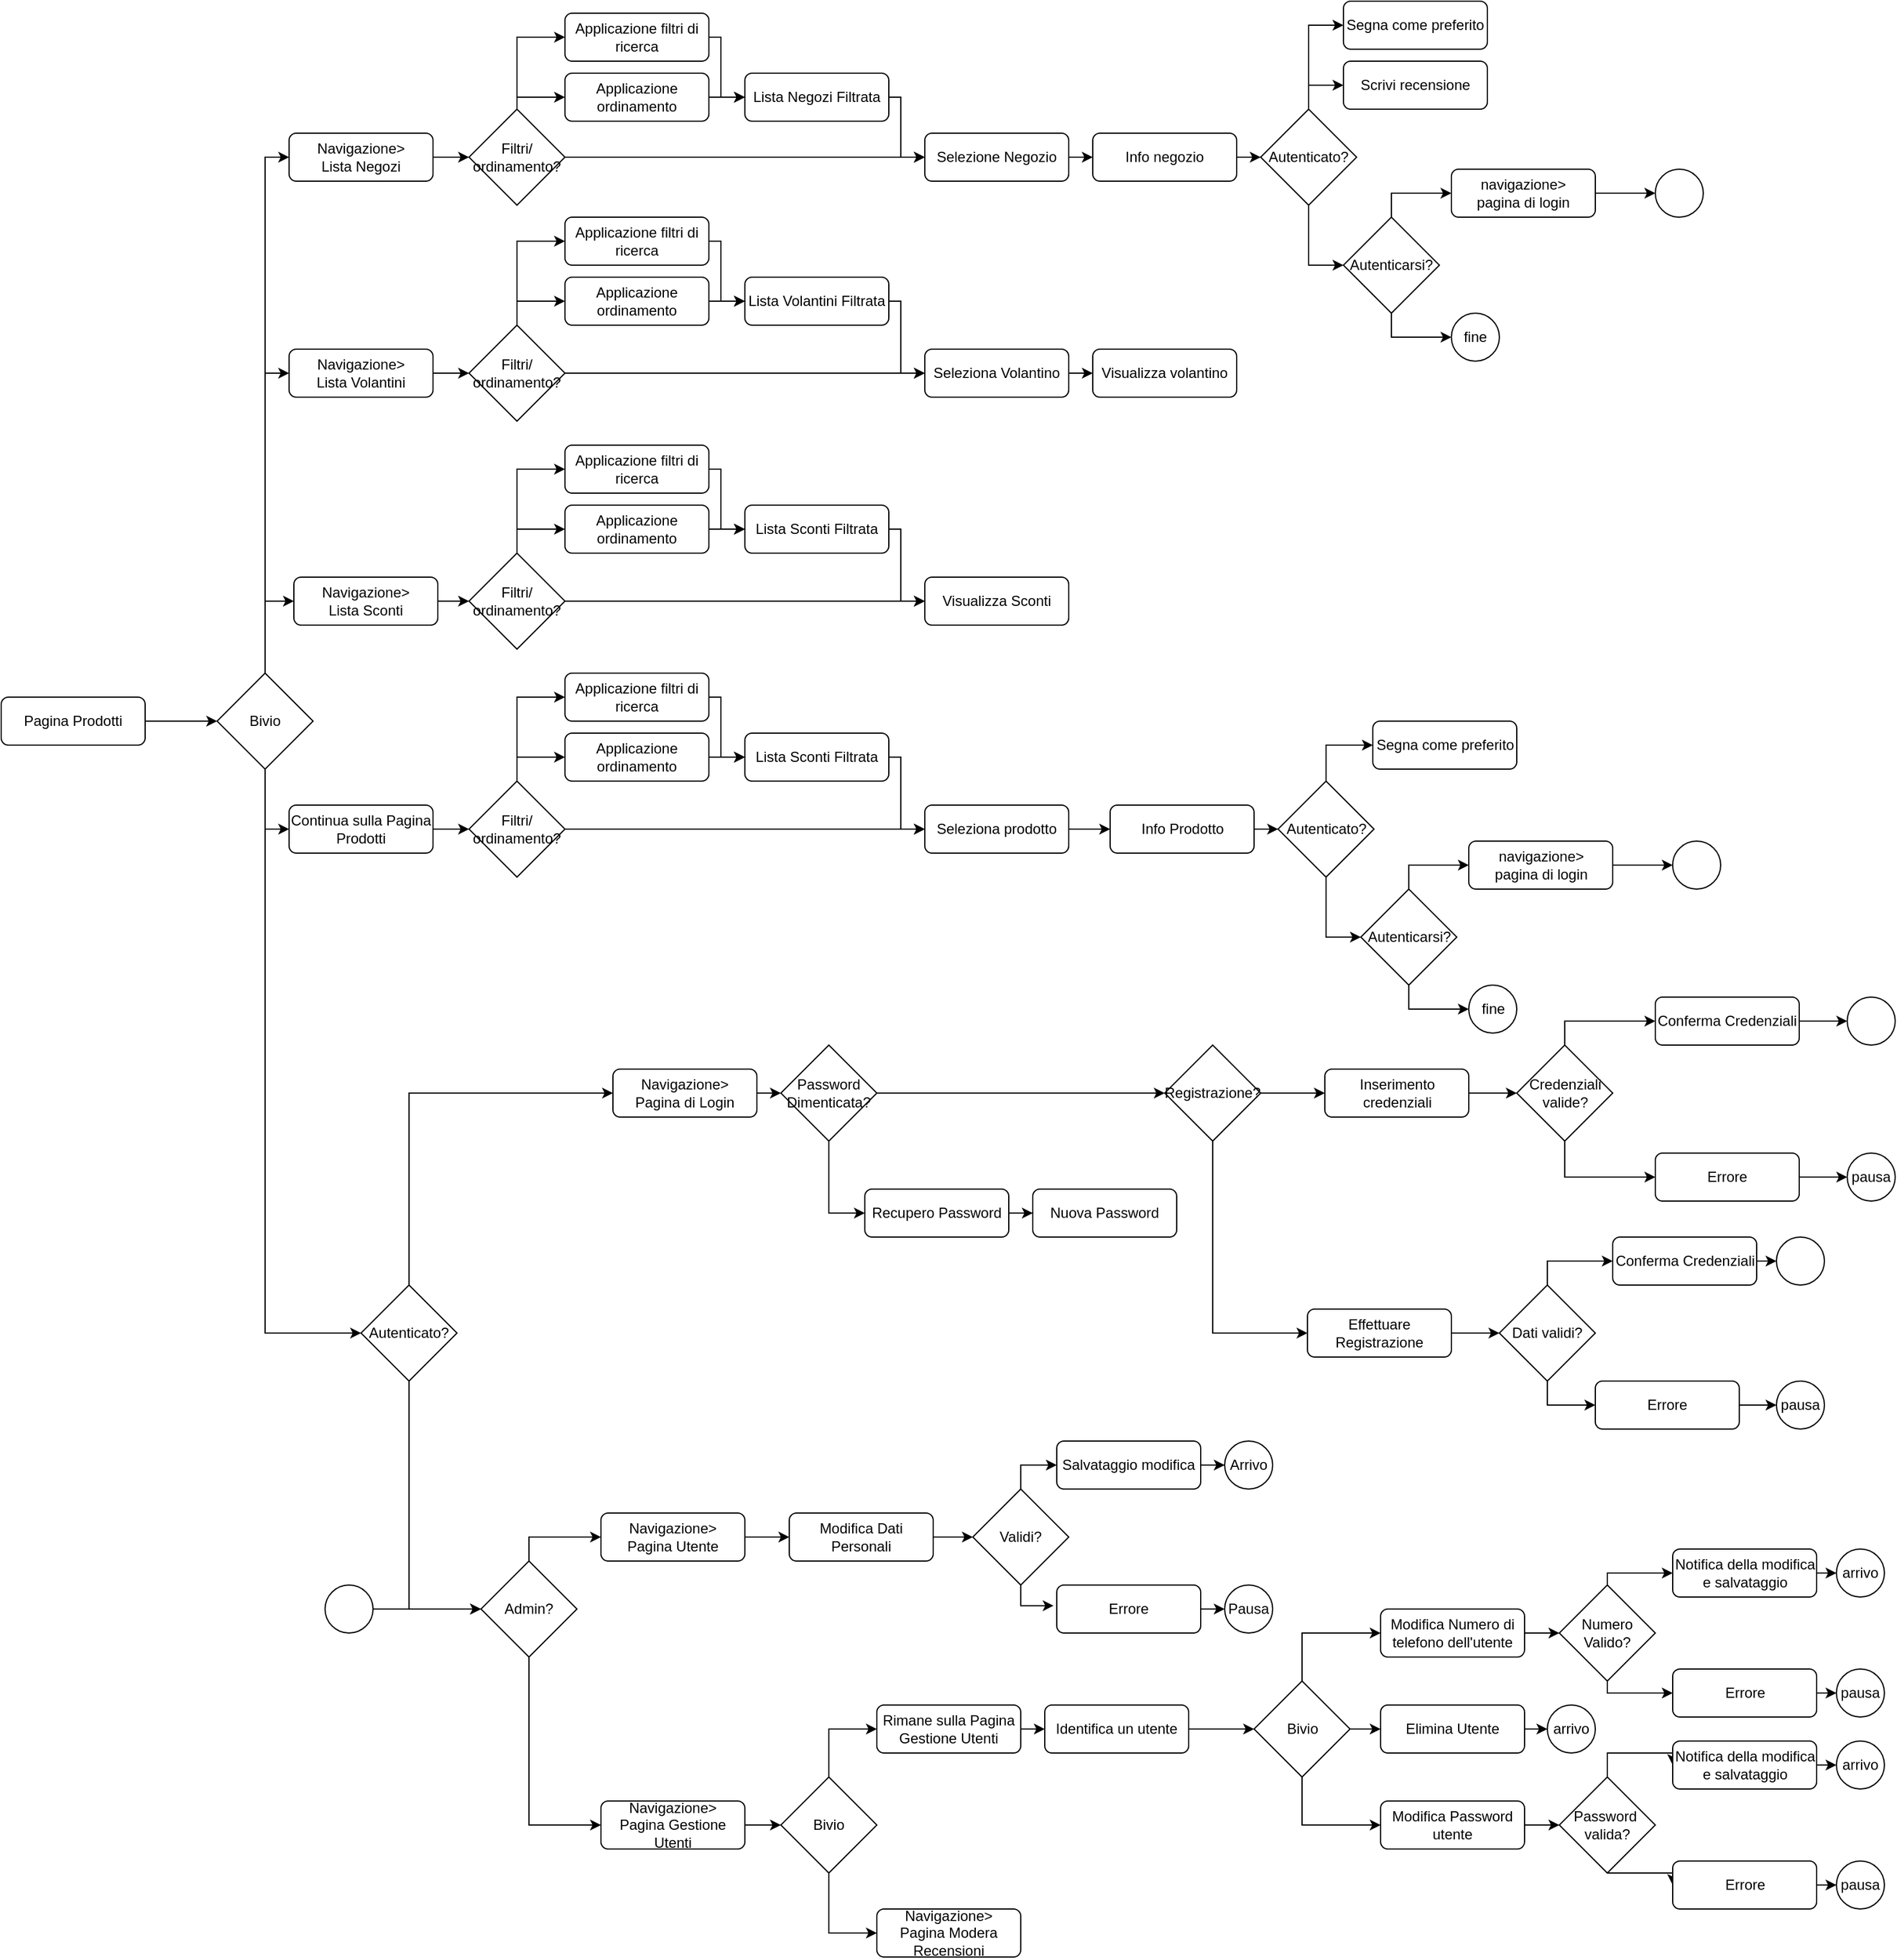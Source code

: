 <mxfile version="14.6.13" type="device"><diagram id="C5RBs43oDa-KdzZeNtuy" name="Page-1"><mxGraphModel dx="1662" dy="1991" grid="1" gridSize="10" guides="1" tooltips="1" connect="1" arrows="1" fold="1" page="1" pageScale="1" pageWidth="827" pageHeight="1169" math="0" shadow="0"><root><mxCell id="WIyWlLk6GJQsqaUBKTNV-0"/><mxCell id="WIyWlLk6GJQsqaUBKTNV-1" parent="WIyWlLk6GJQsqaUBKTNV-0"/><mxCell id="nTwmULslIpj4h86jdPFZ-1" style="edgeStyle=orthogonalEdgeStyle;rounded=0;orthogonalLoop=1;jettySize=auto;html=1;exitX=1;exitY=0.5;exitDx=0;exitDy=0;" edge="1" parent="WIyWlLk6GJQsqaUBKTNV-1" source="WIyWlLk6GJQsqaUBKTNV-3" target="nTwmULslIpj4h86jdPFZ-0"><mxGeometry relative="1" as="geometry"/></mxCell><mxCell id="WIyWlLk6GJQsqaUBKTNV-3" value="Pagina Prodotti" style="rounded=1;whiteSpace=wrap;html=1;fontSize=12;glass=0;strokeWidth=1;shadow=0;" parent="WIyWlLk6GJQsqaUBKTNV-1" vertex="1"><mxGeometry x="50" y="260" width="120" height="40" as="geometry"/></mxCell><mxCell id="nTwmULslIpj4h86jdPFZ-6" style="edgeStyle=orthogonalEdgeStyle;rounded=0;orthogonalLoop=1;jettySize=auto;html=1;exitX=0.5;exitY=0;exitDx=0;exitDy=0;entryX=0;entryY=0.5;entryDx=0;entryDy=0;" edge="1" parent="WIyWlLk6GJQsqaUBKTNV-1" source="nTwmULslIpj4h86jdPFZ-0" target="nTwmULslIpj4h86jdPFZ-5"><mxGeometry relative="1" as="geometry"/></mxCell><mxCell id="nTwmULslIpj4h86jdPFZ-8" style="edgeStyle=orthogonalEdgeStyle;rounded=0;orthogonalLoop=1;jettySize=auto;html=1;exitX=0.5;exitY=0;exitDx=0;exitDy=0;entryX=0;entryY=0.5;entryDx=0;entryDy=0;" edge="1" parent="WIyWlLk6GJQsqaUBKTNV-1" source="nTwmULslIpj4h86jdPFZ-0" target="nTwmULslIpj4h86jdPFZ-4"><mxGeometry relative="1" as="geometry"/></mxCell><mxCell id="nTwmULslIpj4h86jdPFZ-9" style="edgeStyle=orthogonalEdgeStyle;rounded=0;orthogonalLoop=1;jettySize=auto;html=1;exitX=0.5;exitY=0;exitDx=0;exitDy=0;entryX=0;entryY=0.5;entryDx=0;entryDy=0;" edge="1" parent="WIyWlLk6GJQsqaUBKTNV-1" source="nTwmULslIpj4h86jdPFZ-0" target="nTwmULslIpj4h86jdPFZ-3"><mxGeometry relative="1" as="geometry"/></mxCell><mxCell id="nTwmULslIpj4h86jdPFZ-13" style="edgeStyle=orthogonalEdgeStyle;rounded=0;orthogonalLoop=1;jettySize=auto;html=1;exitX=0.5;exitY=1;exitDx=0;exitDy=0;entryX=0;entryY=0.5;entryDx=0;entryDy=0;" edge="1" parent="WIyWlLk6GJQsqaUBKTNV-1" source="nTwmULslIpj4h86jdPFZ-0" target="nTwmULslIpj4h86jdPFZ-15"><mxGeometry relative="1" as="geometry"><mxPoint x="350" y="510" as="targetPoint"/></mxGeometry></mxCell><mxCell id="nTwmULslIpj4h86jdPFZ-94" style="edgeStyle=orthogonalEdgeStyle;rounded=0;orthogonalLoop=1;jettySize=auto;html=1;exitX=0.5;exitY=1;exitDx=0;exitDy=0;entryX=0;entryY=0.5;entryDx=0;entryDy=0;" edge="1" parent="WIyWlLk6GJQsqaUBKTNV-1" source="nTwmULslIpj4h86jdPFZ-0" target="nTwmULslIpj4h86jdPFZ-10"><mxGeometry relative="1" as="geometry"/></mxCell><mxCell id="nTwmULslIpj4h86jdPFZ-0" value="Bivio" style="rhombus;whiteSpace=wrap;html=1;" vertex="1" parent="WIyWlLk6GJQsqaUBKTNV-1"><mxGeometry x="230" y="240" width="80" height="80" as="geometry"/></mxCell><mxCell id="nTwmULslIpj4h86jdPFZ-76" style="edgeStyle=orthogonalEdgeStyle;rounded=0;orthogonalLoop=1;jettySize=auto;html=1;exitX=1;exitY=0.5;exitDx=0;exitDy=0;entryX=0;entryY=0.5;entryDx=0;entryDy=0;" edge="1" parent="WIyWlLk6GJQsqaUBKTNV-1" source="nTwmULslIpj4h86jdPFZ-3" target="nTwmULslIpj4h86jdPFZ-75"><mxGeometry relative="1" as="geometry"/></mxCell><mxCell id="nTwmULslIpj4h86jdPFZ-3" value="Navigazione&amp;gt;&lt;br&gt;Lista Negozi" style="rounded=1;whiteSpace=wrap;html=1;fontSize=12;glass=0;strokeWidth=1;shadow=0;" vertex="1" parent="WIyWlLk6GJQsqaUBKTNV-1"><mxGeometry x="290" y="-210" width="120" height="40" as="geometry"/></mxCell><mxCell id="nTwmULslIpj4h86jdPFZ-83" style="edgeStyle=orthogonalEdgeStyle;rounded=0;orthogonalLoop=1;jettySize=auto;html=1;exitX=1;exitY=0.5;exitDx=0;exitDy=0;" edge="1" parent="WIyWlLk6GJQsqaUBKTNV-1" source="nTwmULslIpj4h86jdPFZ-4" target="nTwmULslIpj4h86jdPFZ-82"><mxGeometry relative="1" as="geometry"/></mxCell><mxCell id="nTwmULslIpj4h86jdPFZ-4" value="Navigazione&amp;gt;&lt;br&gt;Lista Volantini" style="rounded=1;whiteSpace=wrap;html=1;fontSize=12;glass=0;strokeWidth=1;shadow=0;" vertex="1" parent="WIyWlLk6GJQsqaUBKTNV-1"><mxGeometry x="290" y="-30" width="120" height="40" as="geometry"/></mxCell><mxCell id="nTwmULslIpj4h86jdPFZ-87" style="edgeStyle=orthogonalEdgeStyle;rounded=0;orthogonalLoop=1;jettySize=auto;html=1;exitX=1;exitY=0.5;exitDx=0;exitDy=0;" edge="1" parent="WIyWlLk6GJQsqaUBKTNV-1" source="nTwmULslIpj4h86jdPFZ-88" target="nTwmULslIpj4h86jdPFZ-71"><mxGeometry relative="1" as="geometry"><mxPoint x="580" y="240" as="sourcePoint"/></mxGeometry></mxCell><mxCell id="nTwmULslIpj4h86jdPFZ-91" style="edgeStyle=orthogonalEdgeStyle;rounded=0;orthogonalLoop=1;jettySize=auto;html=1;exitX=1;exitY=0.5;exitDx=0;exitDy=0;entryX=0;entryY=0.5;entryDx=0;entryDy=0;" edge="1" parent="WIyWlLk6GJQsqaUBKTNV-1" source="nTwmULslIpj4h86jdPFZ-5" target="nTwmULslIpj4h86jdPFZ-88"><mxGeometry relative="1" as="geometry"/></mxCell><mxCell id="nTwmULslIpj4h86jdPFZ-5" value="Navigazione&amp;gt;&lt;br&gt;Lista Sconti" style="rounded=1;whiteSpace=wrap;html=1;fontSize=12;glass=0;strokeWidth=1;shadow=0;" vertex="1" parent="WIyWlLk6GJQsqaUBKTNV-1"><mxGeometry x="294" y="160" width="120" height="40" as="geometry"/></mxCell><mxCell id="nTwmULslIpj4h86jdPFZ-113" style="edgeStyle=orthogonalEdgeStyle;rounded=0;orthogonalLoop=1;jettySize=auto;html=1;exitX=1;exitY=0.5;exitDx=0;exitDy=0;entryX=0;entryY=0.5;entryDx=0;entryDy=0;" edge="1" parent="WIyWlLk6GJQsqaUBKTNV-1" source="nTwmULslIpj4h86jdPFZ-10" target="nTwmULslIpj4h86jdPFZ-111"><mxGeometry relative="1" as="geometry"/></mxCell><mxCell id="nTwmULslIpj4h86jdPFZ-10" value="Continua sulla Pagina Prodotti" style="rounded=1;whiteSpace=wrap;html=1;fontSize=12;glass=0;strokeWidth=1;shadow=0;" vertex="1" parent="WIyWlLk6GJQsqaUBKTNV-1"><mxGeometry x="290" y="350" width="120" height="40" as="geometry"/></mxCell><mxCell id="nTwmULslIpj4h86jdPFZ-173" style="edgeStyle=orthogonalEdgeStyle;rounded=0;orthogonalLoop=1;jettySize=auto;html=1;exitX=1;exitY=0.5;exitDx=0;exitDy=0;" edge="1" parent="WIyWlLk6GJQsqaUBKTNV-1" source="nTwmULslIpj4h86jdPFZ-12" target="nTwmULslIpj4h86jdPFZ-172"><mxGeometry relative="1" as="geometry"/></mxCell><mxCell id="nTwmULslIpj4h86jdPFZ-12" value="Navigazione&amp;gt;&lt;br&gt;Pagina Utente" style="rounded=1;whiteSpace=wrap;html=1;fontSize=12;glass=0;strokeWidth=1;shadow=0;" vertex="1" parent="WIyWlLk6GJQsqaUBKTNV-1"><mxGeometry x="550" y="940" width="120" height="40" as="geometry"/></mxCell><mxCell id="nTwmULslIpj4h86jdPFZ-135" style="edgeStyle=orthogonalEdgeStyle;rounded=0;orthogonalLoop=1;jettySize=auto;html=1;exitX=1;exitY=0.5;exitDx=0;exitDy=0;entryX=0;entryY=0.5;entryDx=0;entryDy=0;" edge="1" parent="WIyWlLk6GJQsqaUBKTNV-1" source="nTwmULslIpj4h86jdPFZ-14" target="nTwmULslIpj4h86jdPFZ-134"><mxGeometry relative="1" as="geometry"/></mxCell><mxCell id="nTwmULslIpj4h86jdPFZ-14" value="Navigazione&amp;gt;&lt;br&gt;Pagina di Login" style="rounded=1;whiteSpace=wrap;html=1;fontSize=12;glass=0;strokeWidth=1;shadow=0;" vertex="1" parent="WIyWlLk6GJQsqaUBKTNV-1"><mxGeometry x="560" y="570" width="120" height="40" as="geometry"/></mxCell><mxCell id="nTwmULslIpj4h86jdPFZ-16" style="edgeStyle=orthogonalEdgeStyle;rounded=0;orthogonalLoop=1;jettySize=auto;html=1;exitX=0.5;exitY=0;exitDx=0;exitDy=0;entryX=0;entryY=0.5;entryDx=0;entryDy=0;" edge="1" parent="WIyWlLk6GJQsqaUBKTNV-1" source="nTwmULslIpj4h86jdPFZ-15" target="nTwmULslIpj4h86jdPFZ-14"><mxGeometry relative="1" as="geometry"/></mxCell><mxCell id="nTwmULslIpj4h86jdPFZ-131" style="edgeStyle=orthogonalEdgeStyle;rounded=0;orthogonalLoop=1;jettySize=auto;html=1;exitX=0.5;exitY=1;exitDx=0;exitDy=0;entryX=0;entryY=0.5;entryDx=0;entryDy=0;" edge="1" parent="WIyWlLk6GJQsqaUBKTNV-1" source="nTwmULslIpj4h86jdPFZ-15" target="nTwmULslIpj4h86jdPFZ-130"><mxGeometry relative="1" as="geometry"/></mxCell><mxCell id="nTwmULslIpj4h86jdPFZ-15" value="Autenticato?" style="rhombus;whiteSpace=wrap;html=1;" vertex="1" parent="WIyWlLk6GJQsqaUBKTNV-1"><mxGeometry x="350" y="750" width="80" height="80" as="geometry"/></mxCell><mxCell id="nTwmULslIpj4h86jdPFZ-184" style="edgeStyle=orthogonalEdgeStyle;rounded=0;orthogonalLoop=1;jettySize=auto;html=1;exitX=1;exitY=0.5;exitDx=0;exitDy=0;entryX=0;entryY=0.5;entryDx=0;entryDy=0;" edge="1" parent="WIyWlLk6GJQsqaUBKTNV-1" source="nTwmULslIpj4h86jdPFZ-19" target="nTwmULslIpj4h86jdPFZ-183"><mxGeometry relative="1" as="geometry"/></mxCell><mxCell id="nTwmULslIpj4h86jdPFZ-19" value="Navigazione&amp;gt;&lt;br&gt;Pagina Gestione Utenti" style="rounded=1;whiteSpace=wrap;html=1;fontSize=12;glass=0;strokeWidth=1;shadow=0;" vertex="1" parent="WIyWlLk6GJQsqaUBKTNV-1"><mxGeometry x="550" y="1180" width="120" height="40" as="geometry"/></mxCell><mxCell id="nTwmULslIpj4h86jdPFZ-28" style="edgeStyle=orthogonalEdgeStyle;rounded=0;orthogonalLoop=1;jettySize=auto;html=1;exitX=1;exitY=0.5;exitDx=0;exitDy=0;entryX=0;entryY=0.5;entryDx=0;entryDy=0;" edge="1" parent="WIyWlLk6GJQsqaUBKTNV-1" source="nTwmULslIpj4h86jdPFZ-23" target="nTwmULslIpj4h86jdPFZ-27"><mxGeometry relative="1" as="geometry"><Array as="points"><mxPoint x="650" y="-290"/><mxPoint x="650" y="-240"/></Array></mxGeometry></mxCell><mxCell id="nTwmULslIpj4h86jdPFZ-23" value="Applicazione filtri di ricerca" style="rounded=1;whiteSpace=wrap;html=1;fontSize=12;glass=0;strokeWidth=1;shadow=0;" vertex="1" parent="WIyWlLk6GJQsqaUBKTNV-1"><mxGeometry x="520" y="-310" width="120" height="40" as="geometry"/></mxCell><mxCell id="nTwmULslIpj4h86jdPFZ-29" style="edgeStyle=orthogonalEdgeStyle;rounded=0;orthogonalLoop=1;jettySize=auto;html=1;exitX=1;exitY=0.5;exitDx=0;exitDy=0;entryX=0;entryY=0.5;entryDx=0;entryDy=0;" edge="1" parent="WIyWlLk6GJQsqaUBKTNV-1" source="nTwmULslIpj4h86jdPFZ-24" target="nTwmULslIpj4h86jdPFZ-27"><mxGeometry relative="1" as="geometry"/></mxCell><mxCell id="nTwmULslIpj4h86jdPFZ-24" value="Applicazione ordinamento" style="rounded=1;whiteSpace=wrap;html=1;fontSize=12;glass=0;strokeWidth=1;shadow=0;" vertex="1" parent="WIyWlLk6GJQsqaUBKTNV-1"><mxGeometry x="520" y="-260" width="120" height="40" as="geometry"/></mxCell><mxCell id="nTwmULslIpj4h86jdPFZ-31" style="edgeStyle=orthogonalEdgeStyle;rounded=0;orthogonalLoop=1;jettySize=auto;html=1;exitX=1;exitY=0.5;exitDx=0;exitDy=0;entryX=0;entryY=0.5;entryDx=0;entryDy=0;" edge="1" parent="WIyWlLk6GJQsqaUBKTNV-1" source="nTwmULslIpj4h86jdPFZ-27" target="nTwmULslIpj4h86jdPFZ-30"><mxGeometry relative="1" as="geometry"><Array as="points"><mxPoint x="800" y="-240"/><mxPoint x="800" y="-190"/></Array></mxGeometry></mxCell><mxCell id="nTwmULslIpj4h86jdPFZ-27" value="Lista Negozi Filtrata" style="rounded=1;whiteSpace=wrap;html=1;fontSize=12;glass=0;strokeWidth=1;shadow=0;" vertex="1" parent="WIyWlLk6GJQsqaUBKTNV-1"><mxGeometry x="670" y="-260" width="120" height="40" as="geometry"/></mxCell><mxCell id="nTwmULslIpj4h86jdPFZ-33" style="edgeStyle=orthogonalEdgeStyle;rounded=0;orthogonalLoop=1;jettySize=auto;html=1;exitX=1;exitY=0.5;exitDx=0;exitDy=0;" edge="1" parent="WIyWlLk6GJQsqaUBKTNV-1" source="nTwmULslIpj4h86jdPFZ-30" target="nTwmULslIpj4h86jdPFZ-32"><mxGeometry relative="1" as="geometry"/></mxCell><mxCell id="nTwmULslIpj4h86jdPFZ-30" value="Selezione Negozio" style="rounded=1;whiteSpace=wrap;html=1;fontSize=12;glass=0;strokeWidth=1;shadow=0;" vertex="1" parent="WIyWlLk6GJQsqaUBKTNV-1"><mxGeometry x="820" y="-210" width="120" height="40" as="geometry"/></mxCell><mxCell id="nTwmULslIpj4h86jdPFZ-35" style="edgeStyle=orthogonalEdgeStyle;rounded=0;orthogonalLoop=1;jettySize=auto;html=1;exitX=1;exitY=0.5;exitDx=0;exitDy=0;" edge="1" parent="WIyWlLk6GJQsqaUBKTNV-1" source="nTwmULslIpj4h86jdPFZ-32" target="nTwmULslIpj4h86jdPFZ-34"><mxGeometry relative="1" as="geometry"/></mxCell><mxCell id="nTwmULslIpj4h86jdPFZ-32" value="Info negozio" style="rounded=1;whiteSpace=wrap;html=1;fontSize=12;glass=0;strokeWidth=1;shadow=0;" vertex="1" parent="WIyWlLk6GJQsqaUBKTNV-1"><mxGeometry x="960" y="-210" width="120" height="40" as="geometry"/></mxCell><mxCell id="nTwmULslIpj4h86jdPFZ-40" style="edgeStyle=orthogonalEdgeStyle;rounded=0;orthogonalLoop=1;jettySize=auto;html=1;exitX=0.5;exitY=1;exitDx=0;exitDy=0;entryX=0;entryY=0.5;entryDx=0;entryDy=0;" edge="1" parent="WIyWlLk6GJQsqaUBKTNV-1" source="nTwmULslIpj4h86jdPFZ-34" target="nTwmULslIpj4h86jdPFZ-38"><mxGeometry relative="1" as="geometry"/></mxCell><mxCell id="nTwmULslIpj4h86jdPFZ-50" style="edgeStyle=orthogonalEdgeStyle;rounded=0;orthogonalLoop=1;jettySize=auto;html=1;exitX=0.5;exitY=0;exitDx=0;exitDy=0;entryX=0;entryY=0.5;entryDx=0;entryDy=0;" edge="1" parent="WIyWlLk6GJQsqaUBKTNV-1" source="nTwmULslIpj4h86jdPFZ-34" target="nTwmULslIpj4h86jdPFZ-36"><mxGeometry relative="1" as="geometry"><Array as="points"><mxPoint x="1140" y="-250"/></Array></mxGeometry></mxCell><mxCell id="nTwmULslIpj4h86jdPFZ-51" style="edgeStyle=orthogonalEdgeStyle;rounded=0;orthogonalLoop=1;jettySize=auto;html=1;exitX=0.5;exitY=0;exitDx=0;exitDy=0;entryX=0;entryY=0.5;entryDx=0;entryDy=0;" edge="1" parent="WIyWlLk6GJQsqaUBKTNV-1" source="nTwmULslIpj4h86jdPFZ-34" target="nTwmULslIpj4h86jdPFZ-37"><mxGeometry relative="1" as="geometry"/></mxCell><mxCell id="nTwmULslIpj4h86jdPFZ-34" value="Autenticato?" style="rhombus;whiteSpace=wrap;html=1;" vertex="1" parent="WIyWlLk6GJQsqaUBKTNV-1"><mxGeometry x="1100" y="-230" width="80" height="80" as="geometry"/></mxCell><mxCell id="nTwmULslIpj4h86jdPFZ-36" value="Scrivi recensione" style="rounded=1;whiteSpace=wrap;html=1;fontSize=12;glass=0;strokeWidth=1;shadow=0;" vertex="1" parent="WIyWlLk6GJQsqaUBKTNV-1"><mxGeometry x="1169" y="-270" width="120" height="40" as="geometry"/></mxCell><mxCell id="nTwmULslIpj4h86jdPFZ-37" value="Segna come preferito" style="rounded=1;whiteSpace=wrap;html=1;fontSize=12;glass=0;strokeWidth=1;shadow=0;" vertex="1" parent="WIyWlLk6GJQsqaUBKTNV-1"><mxGeometry x="1169" y="-320" width="120" height="40" as="geometry"/></mxCell><mxCell id="nTwmULslIpj4h86jdPFZ-45" style="edgeStyle=orthogonalEdgeStyle;rounded=0;orthogonalLoop=1;jettySize=auto;html=1;exitX=0.5;exitY=1;exitDx=0;exitDy=0;" edge="1" parent="WIyWlLk6GJQsqaUBKTNV-1" source="nTwmULslIpj4h86jdPFZ-38" target="nTwmULslIpj4h86jdPFZ-44"><mxGeometry relative="1" as="geometry"/></mxCell><mxCell id="nTwmULslIpj4h86jdPFZ-46" style="edgeStyle=orthogonalEdgeStyle;rounded=0;orthogonalLoop=1;jettySize=auto;html=1;exitX=0.5;exitY=0;exitDx=0;exitDy=0;entryX=0;entryY=0.5;entryDx=0;entryDy=0;" edge="1" parent="WIyWlLk6GJQsqaUBKTNV-1" source="nTwmULslIpj4h86jdPFZ-38" target="nTwmULslIpj4h86jdPFZ-39"><mxGeometry relative="1" as="geometry"/></mxCell><mxCell id="nTwmULslIpj4h86jdPFZ-38" value="Autenticarsi?" style="rhombus;whiteSpace=wrap;html=1;" vertex="1" parent="WIyWlLk6GJQsqaUBKTNV-1"><mxGeometry x="1169" y="-140" width="80" height="80" as="geometry"/></mxCell><mxCell id="nTwmULslIpj4h86jdPFZ-49" style="edgeStyle=orthogonalEdgeStyle;rounded=0;orthogonalLoop=1;jettySize=auto;html=1;exitX=1;exitY=0.5;exitDx=0;exitDy=0;entryX=0;entryY=0.5;entryDx=0;entryDy=0;" edge="1" parent="WIyWlLk6GJQsqaUBKTNV-1" source="nTwmULslIpj4h86jdPFZ-39" target="nTwmULslIpj4h86jdPFZ-48"><mxGeometry relative="1" as="geometry"/></mxCell><mxCell id="nTwmULslIpj4h86jdPFZ-39" value="navigazione&amp;gt;&lt;br&gt;pagina di login" style="rounded=1;whiteSpace=wrap;html=1;fontSize=12;glass=0;strokeWidth=1;shadow=0;" vertex="1" parent="WIyWlLk6GJQsqaUBKTNV-1"><mxGeometry x="1259" y="-180" width="120" height="40" as="geometry"/></mxCell><mxCell id="nTwmULslIpj4h86jdPFZ-44" value="fine" style="ellipse;whiteSpace=wrap;html=1;aspect=fixed;" vertex="1" parent="WIyWlLk6GJQsqaUBKTNV-1"><mxGeometry x="1259" y="-60" width="40" height="40" as="geometry"/></mxCell><mxCell id="nTwmULslIpj4h86jdPFZ-48" value="" style="ellipse;whiteSpace=wrap;html=1;aspect=fixed;" vertex="1" parent="WIyWlLk6GJQsqaUBKTNV-1"><mxGeometry x="1429" y="-180" width="40" height="40" as="geometry"/></mxCell><mxCell id="nTwmULslIpj4h86jdPFZ-53" style="edgeStyle=orthogonalEdgeStyle;rounded=0;orthogonalLoop=1;jettySize=auto;html=1;exitX=1;exitY=0.5;exitDx=0;exitDy=0;entryX=0;entryY=0.5;entryDx=0;entryDy=0;" edge="1" parent="WIyWlLk6GJQsqaUBKTNV-1" source="nTwmULslIpj4h86jdPFZ-54" target="nTwmULslIpj4h86jdPFZ-57"><mxGeometry relative="1" as="geometry"><Array as="points"><mxPoint x="650" y="-120"/><mxPoint x="650" y="-70"/></Array></mxGeometry></mxCell><mxCell id="nTwmULslIpj4h86jdPFZ-54" value="Applicazione filtri di ricerca" style="rounded=1;whiteSpace=wrap;html=1;fontSize=12;glass=0;strokeWidth=1;shadow=0;" vertex="1" parent="WIyWlLk6GJQsqaUBKTNV-1"><mxGeometry x="520" y="-140" width="120" height="40" as="geometry"/></mxCell><mxCell id="nTwmULslIpj4h86jdPFZ-55" style="edgeStyle=orthogonalEdgeStyle;rounded=0;orthogonalLoop=1;jettySize=auto;html=1;exitX=1;exitY=0.5;exitDx=0;exitDy=0;entryX=0;entryY=0.5;entryDx=0;entryDy=0;" edge="1" parent="WIyWlLk6GJQsqaUBKTNV-1" source="nTwmULslIpj4h86jdPFZ-56" target="nTwmULslIpj4h86jdPFZ-57"><mxGeometry relative="1" as="geometry"/></mxCell><mxCell id="nTwmULslIpj4h86jdPFZ-56" value="Applicazione ordinamento" style="rounded=1;whiteSpace=wrap;html=1;fontSize=12;glass=0;strokeWidth=1;shadow=0;" vertex="1" parent="WIyWlLk6GJQsqaUBKTNV-1"><mxGeometry x="520" y="-90" width="120" height="40" as="geometry"/></mxCell><mxCell id="nTwmULslIpj4h86jdPFZ-61" style="edgeStyle=orthogonalEdgeStyle;rounded=0;orthogonalLoop=1;jettySize=auto;html=1;exitX=1;exitY=0.5;exitDx=0;exitDy=0;entryX=0;entryY=0.5;entryDx=0;entryDy=0;" edge="1" parent="WIyWlLk6GJQsqaUBKTNV-1" source="nTwmULslIpj4h86jdPFZ-57" target="nTwmULslIpj4h86jdPFZ-60"><mxGeometry relative="1" as="geometry"><Array as="points"><mxPoint x="800" y="-70"/><mxPoint x="800" y="-10"/></Array></mxGeometry></mxCell><mxCell id="nTwmULslIpj4h86jdPFZ-57" value="Lista Volantini Filtrata" style="rounded=1;whiteSpace=wrap;html=1;fontSize=12;glass=0;strokeWidth=1;shadow=0;" vertex="1" parent="WIyWlLk6GJQsqaUBKTNV-1"><mxGeometry x="670" y="-90" width="120" height="40" as="geometry"/></mxCell><mxCell id="nTwmULslIpj4h86jdPFZ-63" style="edgeStyle=orthogonalEdgeStyle;rounded=0;orthogonalLoop=1;jettySize=auto;html=1;exitX=1;exitY=0.5;exitDx=0;exitDy=0;entryX=0;entryY=0.5;entryDx=0;entryDy=0;" edge="1" parent="WIyWlLk6GJQsqaUBKTNV-1" source="nTwmULslIpj4h86jdPFZ-60" target="nTwmULslIpj4h86jdPFZ-62"><mxGeometry relative="1" as="geometry"/></mxCell><mxCell id="nTwmULslIpj4h86jdPFZ-60" value="Seleziona Volantino" style="rounded=1;whiteSpace=wrap;html=1;fontSize=12;glass=0;strokeWidth=1;shadow=0;" vertex="1" parent="WIyWlLk6GJQsqaUBKTNV-1"><mxGeometry x="820" y="-30" width="120" height="40" as="geometry"/></mxCell><mxCell id="nTwmULslIpj4h86jdPFZ-62" value="Visualizza volantino" style="rounded=1;whiteSpace=wrap;html=1;fontSize=12;glass=0;strokeWidth=1;shadow=0;" vertex="1" parent="WIyWlLk6GJQsqaUBKTNV-1"><mxGeometry x="960" y="-30" width="120" height="40" as="geometry"/></mxCell><mxCell id="nTwmULslIpj4h86jdPFZ-64" style="edgeStyle=orthogonalEdgeStyle;rounded=0;orthogonalLoop=1;jettySize=auto;html=1;exitX=1;exitY=0.5;exitDx=0;exitDy=0;entryX=0;entryY=0.5;entryDx=0;entryDy=0;" edge="1" parent="WIyWlLk6GJQsqaUBKTNV-1" source="nTwmULslIpj4h86jdPFZ-65" target="nTwmULslIpj4h86jdPFZ-69"><mxGeometry relative="1" as="geometry"><Array as="points"><mxPoint x="650" y="70"/><mxPoint x="650" y="120"/></Array></mxGeometry></mxCell><mxCell id="nTwmULslIpj4h86jdPFZ-65" value="Applicazione filtri di ricerca" style="rounded=1;whiteSpace=wrap;html=1;fontSize=12;glass=0;strokeWidth=1;shadow=0;" vertex="1" parent="WIyWlLk6GJQsqaUBKTNV-1"><mxGeometry x="520" y="50" width="120" height="40" as="geometry"/></mxCell><mxCell id="nTwmULslIpj4h86jdPFZ-66" style="edgeStyle=orthogonalEdgeStyle;rounded=0;orthogonalLoop=1;jettySize=auto;html=1;exitX=1;exitY=0.5;exitDx=0;exitDy=0;entryX=0;entryY=0.5;entryDx=0;entryDy=0;" edge="1" parent="WIyWlLk6GJQsqaUBKTNV-1" source="nTwmULslIpj4h86jdPFZ-67" target="nTwmULslIpj4h86jdPFZ-69"><mxGeometry relative="1" as="geometry"/></mxCell><mxCell id="nTwmULslIpj4h86jdPFZ-67" value="Applicazione ordinamento" style="rounded=1;whiteSpace=wrap;html=1;fontSize=12;glass=0;strokeWidth=1;shadow=0;" vertex="1" parent="WIyWlLk6GJQsqaUBKTNV-1"><mxGeometry x="520" y="100" width="120" height="40" as="geometry"/></mxCell><mxCell id="nTwmULslIpj4h86jdPFZ-68" style="edgeStyle=orthogonalEdgeStyle;rounded=0;orthogonalLoop=1;jettySize=auto;html=1;exitX=1;exitY=0.5;exitDx=0;exitDy=0;entryX=0;entryY=0.5;entryDx=0;entryDy=0;" edge="1" parent="WIyWlLk6GJQsqaUBKTNV-1" source="nTwmULslIpj4h86jdPFZ-69" target="nTwmULslIpj4h86jdPFZ-71"><mxGeometry relative="1" as="geometry"><Array as="points"><mxPoint x="800" y="120"/><mxPoint x="800" y="180"/></Array></mxGeometry></mxCell><mxCell id="nTwmULslIpj4h86jdPFZ-69" value="Lista Sconti Filtrata" style="rounded=1;whiteSpace=wrap;html=1;fontSize=12;glass=0;strokeWidth=1;shadow=0;" vertex="1" parent="WIyWlLk6GJQsqaUBKTNV-1"><mxGeometry x="670" y="100" width="120" height="40" as="geometry"/></mxCell><mxCell id="nTwmULslIpj4h86jdPFZ-71" value="Visualizza Sconti" style="rounded=1;whiteSpace=wrap;html=1;fontSize=12;glass=0;strokeWidth=1;shadow=0;" vertex="1" parent="WIyWlLk6GJQsqaUBKTNV-1"><mxGeometry x="820" y="160" width="120" height="40" as="geometry"/></mxCell><mxCell id="nTwmULslIpj4h86jdPFZ-77" style="edgeStyle=orthogonalEdgeStyle;rounded=0;orthogonalLoop=1;jettySize=auto;html=1;exitX=0.5;exitY=0;exitDx=0;exitDy=0;entryX=0;entryY=0.5;entryDx=0;entryDy=0;" edge="1" parent="WIyWlLk6GJQsqaUBKTNV-1" source="nTwmULslIpj4h86jdPFZ-75" target="nTwmULslIpj4h86jdPFZ-23"><mxGeometry relative="1" as="geometry"/></mxCell><mxCell id="nTwmULslIpj4h86jdPFZ-78" style="edgeStyle=orthogonalEdgeStyle;rounded=0;orthogonalLoop=1;jettySize=auto;html=1;exitX=0.5;exitY=0;exitDx=0;exitDy=0;entryX=0;entryY=0.5;entryDx=0;entryDy=0;" edge="1" parent="WIyWlLk6GJQsqaUBKTNV-1" source="nTwmULslIpj4h86jdPFZ-75" target="nTwmULslIpj4h86jdPFZ-24"><mxGeometry relative="1" as="geometry"><Array as="points"><mxPoint x="480" y="-240"/></Array></mxGeometry></mxCell><mxCell id="nTwmULslIpj4h86jdPFZ-80" style="edgeStyle=orthogonalEdgeStyle;rounded=0;orthogonalLoop=1;jettySize=auto;html=1;exitX=1;exitY=0.5;exitDx=0;exitDy=0;" edge="1" parent="WIyWlLk6GJQsqaUBKTNV-1" source="nTwmULslIpj4h86jdPFZ-75" target="nTwmULslIpj4h86jdPFZ-30"><mxGeometry relative="1" as="geometry"/></mxCell><mxCell id="nTwmULslIpj4h86jdPFZ-75" value="Filtri/&lt;br&gt;ordinamento?" style="rhombus;whiteSpace=wrap;html=1;" vertex="1" parent="WIyWlLk6GJQsqaUBKTNV-1"><mxGeometry x="440" y="-230" width="80" height="80" as="geometry"/></mxCell><mxCell id="nTwmULslIpj4h86jdPFZ-85" style="edgeStyle=orthogonalEdgeStyle;rounded=0;orthogonalLoop=1;jettySize=auto;html=1;exitX=0.5;exitY=0;exitDx=0;exitDy=0;entryX=0;entryY=0.5;entryDx=0;entryDy=0;" edge="1" parent="WIyWlLk6GJQsqaUBKTNV-1" source="nTwmULslIpj4h86jdPFZ-82" target="nTwmULslIpj4h86jdPFZ-54"><mxGeometry relative="1" as="geometry"/></mxCell><mxCell id="nTwmULslIpj4h86jdPFZ-86" style="edgeStyle=orthogonalEdgeStyle;rounded=0;orthogonalLoop=1;jettySize=auto;html=1;exitX=1;exitY=0.5;exitDx=0;exitDy=0;" edge="1" parent="WIyWlLk6GJQsqaUBKTNV-1" source="nTwmULslIpj4h86jdPFZ-82" target="nTwmULslIpj4h86jdPFZ-60"><mxGeometry relative="1" as="geometry"/></mxCell><mxCell id="nTwmULslIpj4h86jdPFZ-92" style="edgeStyle=orthogonalEdgeStyle;rounded=0;orthogonalLoop=1;jettySize=auto;html=1;exitX=0.5;exitY=0;exitDx=0;exitDy=0;entryX=0;entryY=0.5;entryDx=0;entryDy=0;" edge="1" parent="WIyWlLk6GJQsqaUBKTNV-1" source="nTwmULslIpj4h86jdPFZ-82" target="nTwmULslIpj4h86jdPFZ-56"><mxGeometry relative="1" as="geometry"/></mxCell><mxCell id="nTwmULslIpj4h86jdPFZ-82" value="Filtri/&lt;br&gt;ordinamento?" style="rhombus;whiteSpace=wrap;html=1;" vertex="1" parent="WIyWlLk6GJQsqaUBKTNV-1"><mxGeometry x="440" y="-50" width="80" height="80" as="geometry"/></mxCell><mxCell id="nTwmULslIpj4h86jdPFZ-89" style="edgeStyle=orthogonalEdgeStyle;rounded=0;orthogonalLoop=1;jettySize=auto;html=1;exitX=0.5;exitY=0;exitDx=0;exitDy=0;entryX=0;entryY=0.5;entryDx=0;entryDy=0;" edge="1" parent="WIyWlLk6GJQsqaUBKTNV-1" source="nTwmULslIpj4h86jdPFZ-88" target="nTwmULslIpj4h86jdPFZ-67"><mxGeometry relative="1" as="geometry"/></mxCell><mxCell id="nTwmULslIpj4h86jdPFZ-90" style="edgeStyle=orthogonalEdgeStyle;rounded=0;orthogonalLoop=1;jettySize=auto;html=1;exitX=0.5;exitY=0;exitDx=0;exitDy=0;entryX=0;entryY=0.5;entryDx=0;entryDy=0;" edge="1" parent="WIyWlLk6GJQsqaUBKTNV-1" source="nTwmULslIpj4h86jdPFZ-88" target="nTwmULslIpj4h86jdPFZ-65"><mxGeometry relative="1" as="geometry"/></mxCell><mxCell id="nTwmULslIpj4h86jdPFZ-88" value="Filtri/&lt;br&gt;ordinamento?" style="rhombus;whiteSpace=wrap;html=1;" vertex="1" parent="WIyWlLk6GJQsqaUBKTNV-1"><mxGeometry x="440" y="140" width="80" height="80" as="geometry"/></mxCell><mxCell id="nTwmULslIpj4h86jdPFZ-101" style="edgeStyle=orthogonalEdgeStyle;rounded=0;orthogonalLoop=1;jettySize=auto;html=1;exitX=1;exitY=0.5;exitDx=0;exitDy=0;" edge="1" parent="WIyWlLk6GJQsqaUBKTNV-1" source="nTwmULslIpj4h86jdPFZ-111" target="nTwmULslIpj4h86jdPFZ-108"><mxGeometry relative="1" as="geometry"><mxPoint x="580" y="430" as="sourcePoint"/></mxGeometry></mxCell><mxCell id="nTwmULslIpj4h86jdPFZ-102" style="edgeStyle=orthogonalEdgeStyle;rounded=0;orthogonalLoop=1;jettySize=auto;html=1;exitX=1;exitY=0.5;exitDx=0;exitDy=0;entryX=0;entryY=0.5;entryDx=0;entryDy=0;" edge="1" parent="WIyWlLk6GJQsqaUBKTNV-1" source="nTwmULslIpj4h86jdPFZ-103" target="nTwmULslIpj4h86jdPFZ-107"><mxGeometry relative="1" as="geometry"><Array as="points"><mxPoint x="650" y="260"/><mxPoint x="650" y="310"/></Array></mxGeometry></mxCell><mxCell id="nTwmULslIpj4h86jdPFZ-103" value="Applicazione filtri di ricerca" style="rounded=1;whiteSpace=wrap;html=1;fontSize=12;glass=0;strokeWidth=1;shadow=0;" vertex="1" parent="WIyWlLk6GJQsqaUBKTNV-1"><mxGeometry x="520" y="240" width="120" height="40" as="geometry"/></mxCell><mxCell id="nTwmULslIpj4h86jdPFZ-104" style="edgeStyle=orthogonalEdgeStyle;rounded=0;orthogonalLoop=1;jettySize=auto;html=1;exitX=1;exitY=0.5;exitDx=0;exitDy=0;entryX=0;entryY=0.5;entryDx=0;entryDy=0;" edge="1" parent="WIyWlLk6GJQsqaUBKTNV-1" source="nTwmULslIpj4h86jdPFZ-105" target="nTwmULslIpj4h86jdPFZ-107"><mxGeometry relative="1" as="geometry"/></mxCell><mxCell id="nTwmULslIpj4h86jdPFZ-105" value="Applicazione ordinamento" style="rounded=1;whiteSpace=wrap;html=1;fontSize=12;glass=0;strokeWidth=1;shadow=0;" vertex="1" parent="WIyWlLk6GJQsqaUBKTNV-1"><mxGeometry x="520" y="290" width="120" height="40" as="geometry"/></mxCell><mxCell id="nTwmULslIpj4h86jdPFZ-106" style="edgeStyle=orthogonalEdgeStyle;rounded=0;orthogonalLoop=1;jettySize=auto;html=1;exitX=1;exitY=0.5;exitDx=0;exitDy=0;entryX=0;entryY=0.5;entryDx=0;entryDy=0;" edge="1" parent="WIyWlLk6GJQsqaUBKTNV-1" source="nTwmULslIpj4h86jdPFZ-107" target="nTwmULslIpj4h86jdPFZ-108"><mxGeometry relative="1" as="geometry"><Array as="points"><mxPoint x="800" y="310"/><mxPoint x="800" y="370"/></Array></mxGeometry></mxCell><mxCell id="nTwmULslIpj4h86jdPFZ-107" value="Lista Sconti Filtrata" style="rounded=1;whiteSpace=wrap;html=1;fontSize=12;glass=0;strokeWidth=1;shadow=0;" vertex="1" parent="WIyWlLk6GJQsqaUBKTNV-1"><mxGeometry x="670" y="290" width="120" height="40" as="geometry"/></mxCell><mxCell id="nTwmULslIpj4h86jdPFZ-129" style="edgeStyle=orthogonalEdgeStyle;rounded=0;orthogonalLoop=1;jettySize=auto;html=1;exitX=1;exitY=0.5;exitDx=0;exitDy=0;entryX=0;entryY=0.5;entryDx=0;entryDy=0;" edge="1" parent="WIyWlLk6GJQsqaUBKTNV-1" source="nTwmULslIpj4h86jdPFZ-108" target="nTwmULslIpj4h86jdPFZ-115"><mxGeometry relative="1" as="geometry"/></mxCell><mxCell id="nTwmULslIpj4h86jdPFZ-108" value="Seleziona prodotto" style="rounded=1;whiteSpace=wrap;html=1;fontSize=12;glass=0;strokeWidth=1;shadow=0;" vertex="1" parent="WIyWlLk6GJQsqaUBKTNV-1"><mxGeometry x="820" y="350" width="120" height="40" as="geometry"/></mxCell><mxCell id="nTwmULslIpj4h86jdPFZ-109" style="edgeStyle=orthogonalEdgeStyle;rounded=0;orthogonalLoop=1;jettySize=auto;html=1;exitX=0.5;exitY=0;exitDx=0;exitDy=0;entryX=0;entryY=0.5;entryDx=0;entryDy=0;" edge="1" parent="WIyWlLk6GJQsqaUBKTNV-1" source="nTwmULslIpj4h86jdPFZ-111" target="nTwmULslIpj4h86jdPFZ-105"><mxGeometry relative="1" as="geometry"/></mxCell><mxCell id="nTwmULslIpj4h86jdPFZ-110" style="edgeStyle=orthogonalEdgeStyle;rounded=0;orthogonalLoop=1;jettySize=auto;html=1;exitX=0.5;exitY=0;exitDx=0;exitDy=0;entryX=0;entryY=0.5;entryDx=0;entryDy=0;" edge="1" parent="WIyWlLk6GJQsqaUBKTNV-1" source="nTwmULslIpj4h86jdPFZ-111" target="nTwmULslIpj4h86jdPFZ-103"><mxGeometry relative="1" as="geometry"/></mxCell><mxCell id="nTwmULslIpj4h86jdPFZ-111" value="Filtri/&lt;br&gt;ordinamento?" style="rhombus;whiteSpace=wrap;html=1;" vertex="1" parent="WIyWlLk6GJQsqaUBKTNV-1"><mxGeometry x="440" y="330" width="80" height="80" as="geometry"/></mxCell><mxCell id="nTwmULslIpj4h86jdPFZ-114" style="edgeStyle=orthogonalEdgeStyle;rounded=0;orthogonalLoop=1;jettySize=auto;html=1;exitX=1;exitY=0.5;exitDx=0;exitDy=0;" edge="1" parent="WIyWlLk6GJQsqaUBKTNV-1" source="nTwmULslIpj4h86jdPFZ-115" target="nTwmULslIpj4h86jdPFZ-119"><mxGeometry relative="1" as="geometry"/></mxCell><mxCell id="nTwmULslIpj4h86jdPFZ-115" value="Info Prodotto" style="rounded=1;whiteSpace=wrap;html=1;fontSize=12;glass=0;strokeWidth=1;shadow=0;" vertex="1" parent="WIyWlLk6GJQsqaUBKTNV-1"><mxGeometry x="974.5" y="350" width="120" height="40" as="geometry"/></mxCell><mxCell id="nTwmULslIpj4h86jdPFZ-116" style="edgeStyle=orthogonalEdgeStyle;rounded=0;orthogonalLoop=1;jettySize=auto;html=1;exitX=0.5;exitY=1;exitDx=0;exitDy=0;entryX=0;entryY=0.5;entryDx=0;entryDy=0;" edge="1" parent="WIyWlLk6GJQsqaUBKTNV-1" source="nTwmULslIpj4h86jdPFZ-119" target="nTwmULslIpj4h86jdPFZ-124"><mxGeometry relative="1" as="geometry"/></mxCell><mxCell id="nTwmULslIpj4h86jdPFZ-118" style="edgeStyle=orthogonalEdgeStyle;rounded=0;orthogonalLoop=1;jettySize=auto;html=1;exitX=0.5;exitY=0;exitDx=0;exitDy=0;entryX=0;entryY=0.5;entryDx=0;entryDy=0;" edge="1" parent="WIyWlLk6GJQsqaUBKTNV-1" source="nTwmULslIpj4h86jdPFZ-119" target="nTwmULslIpj4h86jdPFZ-121"><mxGeometry relative="1" as="geometry"/></mxCell><mxCell id="nTwmULslIpj4h86jdPFZ-119" value="Autenticato?" style="rhombus;whiteSpace=wrap;html=1;" vertex="1" parent="WIyWlLk6GJQsqaUBKTNV-1"><mxGeometry x="1114.5" y="330" width="80" height="80" as="geometry"/></mxCell><mxCell id="nTwmULslIpj4h86jdPFZ-121" value="Segna come preferito" style="rounded=1;whiteSpace=wrap;html=1;fontSize=12;glass=0;strokeWidth=1;shadow=0;" vertex="1" parent="WIyWlLk6GJQsqaUBKTNV-1"><mxGeometry x="1193.5" y="280" width="120" height="40" as="geometry"/></mxCell><mxCell id="nTwmULslIpj4h86jdPFZ-122" style="edgeStyle=orthogonalEdgeStyle;rounded=0;orthogonalLoop=1;jettySize=auto;html=1;exitX=0.5;exitY=1;exitDx=0;exitDy=0;" edge="1" parent="WIyWlLk6GJQsqaUBKTNV-1" source="nTwmULslIpj4h86jdPFZ-124" target="nTwmULslIpj4h86jdPFZ-127"><mxGeometry relative="1" as="geometry"/></mxCell><mxCell id="nTwmULslIpj4h86jdPFZ-123" style="edgeStyle=orthogonalEdgeStyle;rounded=0;orthogonalLoop=1;jettySize=auto;html=1;exitX=0.5;exitY=0;exitDx=0;exitDy=0;entryX=0;entryY=0.5;entryDx=0;entryDy=0;" edge="1" parent="WIyWlLk6GJQsqaUBKTNV-1" source="nTwmULslIpj4h86jdPFZ-124" target="nTwmULslIpj4h86jdPFZ-126"><mxGeometry relative="1" as="geometry"/></mxCell><mxCell id="nTwmULslIpj4h86jdPFZ-124" value="Autenticarsi?" style="rhombus;whiteSpace=wrap;html=1;" vertex="1" parent="WIyWlLk6GJQsqaUBKTNV-1"><mxGeometry x="1183.5" y="420" width="80" height="80" as="geometry"/></mxCell><mxCell id="nTwmULslIpj4h86jdPFZ-125" style="edgeStyle=orthogonalEdgeStyle;rounded=0;orthogonalLoop=1;jettySize=auto;html=1;exitX=1;exitY=0.5;exitDx=0;exitDy=0;entryX=0;entryY=0.5;entryDx=0;entryDy=0;" edge="1" parent="WIyWlLk6GJQsqaUBKTNV-1" source="nTwmULslIpj4h86jdPFZ-126" target="nTwmULslIpj4h86jdPFZ-128"><mxGeometry relative="1" as="geometry"/></mxCell><mxCell id="nTwmULslIpj4h86jdPFZ-126" value="navigazione&amp;gt;&lt;br&gt;pagina di login" style="rounded=1;whiteSpace=wrap;html=1;fontSize=12;glass=0;strokeWidth=1;shadow=0;" vertex="1" parent="WIyWlLk6GJQsqaUBKTNV-1"><mxGeometry x="1273.5" y="380" width="120" height="40" as="geometry"/></mxCell><mxCell id="nTwmULslIpj4h86jdPFZ-127" value="fine" style="ellipse;whiteSpace=wrap;html=1;aspect=fixed;" vertex="1" parent="WIyWlLk6GJQsqaUBKTNV-1"><mxGeometry x="1273.5" y="500" width="40" height="40" as="geometry"/></mxCell><mxCell id="nTwmULslIpj4h86jdPFZ-128" value="" style="ellipse;whiteSpace=wrap;html=1;aspect=fixed;" vertex="1" parent="WIyWlLk6GJQsqaUBKTNV-1"><mxGeometry x="1443.5" y="380" width="40" height="40" as="geometry"/></mxCell><mxCell id="nTwmULslIpj4h86jdPFZ-132" style="edgeStyle=orthogonalEdgeStyle;rounded=0;orthogonalLoop=1;jettySize=auto;html=1;exitX=0.5;exitY=0;exitDx=0;exitDy=0;entryX=0;entryY=0.5;entryDx=0;entryDy=0;" edge="1" parent="WIyWlLk6GJQsqaUBKTNV-1" source="nTwmULslIpj4h86jdPFZ-130" target="nTwmULslIpj4h86jdPFZ-12"><mxGeometry relative="1" as="geometry"/></mxCell><mxCell id="nTwmULslIpj4h86jdPFZ-133" style="edgeStyle=orthogonalEdgeStyle;rounded=0;orthogonalLoop=1;jettySize=auto;html=1;exitX=0.5;exitY=1;exitDx=0;exitDy=0;" edge="1" parent="WIyWlLk6GJQsqaUBKTNV-1" source="nTwmULslIpj4h86jdPFZ-130" target="nTwmULslIpj4h86jdPFZ-19"><mxGeometry relative="1" as="geometry"><Array as="points"><mxPoint x="490" y="1200"/></Array></mxGeometry></mxCell><mxCell id="nTwmULslIpj4h86jdPFZ-130" value="Admin?" style="rhombus;whiteSpace=wrap;html=1;" vertex="1" parent="WIyWlLk6GJQsqaUBKTNV-1"><mxGeometry x="450" y="980" width="80" height="80" as="geometry"/></mxCell><mxCell id="nTwmULslIpj4h86jdPFZ-137" style="edgeStyle=orthogonalEdgeStyle;rounded=0;orthogonalLoop=1;jettySize=auto;html=1;exitX=1;exitY=0.5;exitDx=0;exitDy=0;" edge="1" parent="WIyWlLk6GJQsqaUBKTNV-1" source="nTwmULslIpj4h86jdPFZ-134" target="nTwmULslIpj4h86jdPFZ-136"><mxGeometry relative="1" as="geometry"/></mxCell><mxCell id="nTwmULslIpj4h86jdPFZ-139" style="edgeStyle=orthogonalEdgeStyle;rounded=0;orthogonalLoop=1;jettySize=auto;html=1;exitX=0.5;exitY=1;exitDx=0;exitDy=0;entryX=0;entryY=0.5;entryDx=0;entryDy=0;" edge="1" parent="WIyWlLk6GJQsqaUBKTNV-1" source="nTwmULslIpj4h86jdPFZ-134" target="nTwmULslIpj4h86jdPFZ-138"><mxGeometry relative="1" as="geometry"/></mxCell><mxCell id="nTwmULslIpj4h86jdPFZ-134" value="Password Dimenticata?" style="rhombus;whiteSpace=wrap;html=1;" vertex="1" parent="WIyWlLk6GJQsqaUBKTNV-1"><mxGeometry x="700" y="550" width="80" height="80" as="geometry"/></mxCell><mxCell id="nTwmULslIpj4h86jdPFZ-143" style="edgeStyle=orthogonalEdgeStyle;rounded=0;orthogonalLoop=1;jettySize=auto;html=1;exitX=1;exitY=0.5;exitDx=0;exitDy=0;entryX=0;entryY=0.5;entryDx=0;entryDy=0;" edge="1" parent="WIyWlLk6GJQsqaUBKTNV-1" source="nTwmULslIpj4h86jdPFZ-136" target="nTwmULslIpj4h86jdPFZ-142"><mxGeometry relative="1" as="geometry"/></mxCell><mxCell id="nTwmULslIpj4h86jdPFZ-151" style="edgeStyle=orthogonalEdgeStyle;rounded=0;orthogonalLoop=1;jettySize=auto;html=1;exitX=0.5;exitY=1;exitDx=0;exitDy=0;entryX=0;entryY=0.5;entryDx=0;entryDy=0;" edge="1" parent="WIyWlLk6GJQsqaUBKTNV-1" source="nTwmULslIpj4h86jdPFZ-136" target="nTwmULslIpj4h86jdPFZ-150"><mxGeometry relative="1" as="geometry"/></mxCell><mxCell id="nTwmULslIpj4h86jdPFZ-136" value="Registrazione?" style="rhombus;whiteSpace=wrap;html=1;" vertex="1" parent="WIyWlLk6GJQsqaUBKTNV-1"><mxGeometry x="1020" y="550" width="80" height="80" as="geometry"/></mxCell><mxCell id="nTwmULslIpj4h86jdPFZ-141" style="edgeStyle=orthogonalEdgeStyle;rounded=0;orthogonalLoop=1;jettySize=auto;html=1;exitX=1;exitY=0.5;exitDx=0;exitDy=0;" edge="1" parent="WIyWlLk6GJQsqaUBKTNV-1" source="nTwmULslIpj4h86jdPFZ-138" target="nTwmULslIpj4h86jdPFZ-140"><mxGeometry relative="1" as="geometry"/></mxCell><mxCell id="nTwmULslIpj4h86jdPFZ-138" value="Recupero Password" style="rounded=1;whiteSpace=wrap;html=1;fontSize=12;glass=0;strokeWidth=1;shadow=0;" vertex="1" parent="WIyWlLk6GJQsqaUBKTNV-1"><mxGeometry x="770" y="670" width="120" height="40" as="geometry"/></mxCell><mxCell id="nTwmULslIpj4h86jdPFZ-140" value="Nuova Password" style="rounded=1;whiteSpace=wrap;html=1;fontSize=12;glass=0;strokeWidth=1;shadow=0;" vertex="1" parent="WIyWlLk6GJQsqaUBKTNV-1"><mxGeometry x="910" y="670" width="120" height="40" as="geometry"/></mxCell><mxCell id="nTwmULslIpj4h86jdPFZ-153" style="edgeStyle=orthogonalEdgeStyle;rounded=0;orthogonalLoop=1;jettySize=auto;html=1;exitX=1;exitY=0.5;exitDx=0;exitDy=0;entryX=0;entryY=0.5;entryDx=0;entryDy=0;" edge="1" parent="WIyWlLk6GJQsqaUBKTNV-1" source="nTwmULslIpj4h86jdPFZ-142" target="nTwmULslIpj4h86jdPFZ-152"><mxGeometry relative="1" as="geometry"/></mxCell><mxCell id="nTwmULslIpj4h86jdPFZ-142" value="Inserimento credenziali" style="rounded=1;whiteSpace=wrap;html=1;fontSize=12;glass=0;strokeWidth=1;shadow=0;" vertex="1" parent="WIyWlLk6GJQsqaUBKTNV-1"><mxGeometry x="1153.5" y="570" width="120" height="40" as="geometry"/></mxCell><mxCell id="nTwmULslIpj4h86jdPFZ-147" style="edgeStyle=orthogonalEdgeStyle;rounded=0;orthogonalLoop=1;jettySize=auto;html=1;exitX=1;exitY=0.5;exitDx=0;exitDy=0;" edge="1" parent="WIyWlLk6GJQsqaUBKTNV-1" source="nTwmULslIpj4h86jdPFZ-144" target="nTwmULslIpj4h86jdPFZ-146"><mxGeometry relative="1" as="geometry"/></mxCell><mxCell id="nTwmULslIpj4h86jdPFZ-144" value="Errore" style="rounded=1;whiteSpace=wrap;html=1;fontSize=12;glass=0;strokeWidth=1;shadow=0;" vertex="1" parent="WIyWlLk6GJQsqaUBKTNV-1"><mxGeometry x="1429" y="640" width="120" height="40" as="geometry"/></mxCell><mxCell id="nTwmULslIpj4h86jdPFZ-146" value="pausa" style="ellipse;whiteSpace=wrap;html=1;aspect=fixed;" vertex="1" parent="WIyWlLk6GJQsqaUBKTNV-1"><mxGeometry x="1589" y="640" width="40" height="40" as="geometry"/></mxCell><mxCell id="nTwmULslIpj4h86jdPFZ-149" style="edgeStyle=orthogonalEdgeStyle;rounded=0;orthogonalLoop=1;jettySize=auto;html=1;exitX=1;exitY=0.5;exitDx=0;exitDy=0;" edge="1" parent="WIyWlLk6GJQsqaUBKTNV-1" source="nTwmULslIpj4h86jdPFZ-148" target="nTwmULslIpj4h86jdPFZ-130"><mxGeometry relative="1" as="geometry"><Array as="points"><mxPoint x="360" y="1020"/></Array></mxGeometry></mxCell><mxCell id="nTwmULslIpj4h86jdPFZ-148" value="" style="ellipse;whiteSpace=wrap;html=1;aspect=fixed;" vertex="1" parent="WIyWlLk6GJQsqaUBKTNV-1"><mxGeometry x="320" y="1000" width="40" height="40" as="geometry"/></mxCell><mxCell id="nTwmULslIpj4h86jdPFZ-160" style="edgeStyle=orthogonalEdgeStyle;rounded=0;orthogonalLoop=1;jettySize=auto;html=1;exitX=1;exitY=0.5;exitDx=0;exitDy=0;entryX=0;entryY=0.5;entryDx=0;entryDy=0;" edge="1" parent="WIyWlLk6GJQsqaUBKTNV-1" source="nTwmULslIpj4h86jdPFZ-150" target="nTwmULslIpj4h86jdPFZ-159"><mxGeometry relative="1" as="geometry"/></mxCell><mxCell id="nTwmULslIpj4h86jdPFZ-150" value="Effettuare Registrazione" style="rounded=1;whiteSpace=wrap;html=1;fontSize=12;glass=0;strokeWidth=1;shadow=0;" vertex="1" parent="WIyWlLk6GJQsqaUBKTNV-1"><mxGeometry x="1139" y="770" width="120" height="40" as="geometry"/></mxCell><mxCell id="nTwmULslIpj4h86jdPFZ-154" style="edgeStyle=orthogonalEdgeStyle;rounded=0;orthogonalLoop=1;jettySize=auto;html=1;exitX=0.5;exitY=1;exitDx=0;exitDy=0;entryX=0;entryY=0.5;entryDx=0;entryDy=0;" edge="1" parent="WIyWlLk6GJQsqaUBKTNV-1" source="nTwmULslIpj4h86jdPFZ-152" target="nTwmULslIpj4h86jdPFZ-144"><mxGeometry relative="1" as="geometry"/></mxCell><mxCell id="nTwmULslIpj4h86jdPFZ-157" style="edgeStyle=orthogonalEdgeStyle;rounded=0;orthogonalLoop=1;jettySize=auto;html=1;exitX=0.5;exitY=0;exitDx=0;exitDy=0;" edge="1" parent="WIyWlLk6GJQsqaUBKTNV-1" source="nTwmULslIpj4h86jdPFZ-152" target="nTwmULslIpj4h86jdPFZ-155"><mxGeometry relative="1" as="geometry"/></mxCell><mxCell id="nTwmULslIpj4h86jdPFZ-152" value="Credenziali&lt;br&gt;valide?" style="rhombus;whiteSpace=wrap;html=1;" vertex="1" parent="WIyWlLk6GJQsqaUBKTNV-1"><mxGeometry x="1313.5" y="550" width="80" height="80" as="geometry"/></mxCell><mxCell id="nTwmULslIpj4h86jdPFZ-158" style="edgeStyle=orthogonalEdgeStyle;rounded=0;orthogonalLoop=1;jettySize=auto;html=1;exitX=1;exitY=0.5;exitDx=0;exitDy=0;entryX=0;entryY=0.5;entryDx=0;entryDy=0;" edge="1" parent="WIyWlLk6GJQsqaUBKTNV-1" source="nTwmULslIpj4h86jdPFZ-155" target="nTwmULslIpj4h86jdPFZ-156"><mxGeometry relative="1" as="geometry"/></mxCell><mxCell id="nTwmULslIpj4h86jdPFZ-155" value="Conferma Credenziali" style="rounded=1;whiteSpace=wrap;html=1;fontSize=12;glass=0;strokeWidth=1;shadow=0;" vertex="1" parent="WIyWlLk6GJQsqaUBKTNV-1"><mxGeometry x="1429" y="510" width="120" height="40" as="geometry"/></mxCell><mxCell id="nTwmULslIpj4h86jdPFZ-156" value="" style="ellipse;whiteSpace=wrap;html=1;aspect=fixed;" vertex="1" parent="WIyWlLk6GJQsqaUBKTNV-1"><mxGeometry x="1589" y="510" width="40" height="40" as="geometry"/></mxCell><mxCell id="nTwmULslIpj4h86jdPFZ-163" style="edgeStyle=orthogonalEdgeStyle;rounded=0;orthogonalLoop=1;jettySize=auto;html=1;exitX=0.5;exitY=1;exitDx=0;exitDy=0;entryX=0;entryY=0.5;entryDx=0;entryDy=0;" edge="1" parent="WIyWlLk6GJQsqaUBKTNV-1" source="nTwmULslIpj4h86jdPFZ-159" target="nTwmULslIpj4h86jdPFZ-161"><mxGeometry relative="1" as="geometry"/></mxCell><mxCell id="nTwmULslIpj4h86jdPFZ-166" style="edgeStyle=orthogonalEdgeStyle;rounded=0;orthogonalLoop=1;jettySize=auto;html=1;exitX=0.5;exitY=0;exitDx=0;exitDy=0;" edge="1" parent="WIyWlLk6GJQsqaUBKTNV-1" source="nTwmULslIpj4h86jdPFZ-159" target="nTwmULslIpj4h86jdPFZ-164"><mxGeometry relative="1" as="geometry"/></mxCell><mxCell id="nTwmULslIpj4h86jdPFZ-159" value="Dati validi?" style="rhombus;whiteSpace=wrap;html=1;" vertex="1" parent="WIyWlLk6GJQsqaUBKTNV-1"><mxGeometry x="1299" y="750" width="80" height="80" as="geometry"/></mxCell><mxCell id="nTwmULslIpj4h86jdPFZ-167" style="edgeStyle=orthogonalEdgeStyle;rounded=0;orthogonalLoop=1;jettySize=auto;html=1;exitX=1;exitY=0.5;exitDx=0;exitDy=0;entryX=0;entryY=0.5;entryDx=0;entryDy=0;" edge="1" parent="WIyWlLk6GJQsqaUBKTNV-1" source="nTwmULslIpj4h86jdPFZ-161" target="nTwmULslIpj4h86jdPFZ-162"><mxGeometry relative="1" as="geometry"/></mxCell><mxCell id="nTwmULslIpj4h86jdPFZ-161" value="Errore" style="rounded=1;whiteSpace=wrap;html=1;fontSize=12;glass=0;strokeWidth=1;shadow=0;" vertex="1" parent="WIyWlLk6GJQsqaUBKTNV-1"><mxGeometry x="1379" y="830" width="120" height="40" as="geometry"/></mxCell><mxCell id="nTwmULslIpj4h86jdPFZ-162" value="pausa" style="ellipse;whiteSpace=wrap;html=1;aspect=fixed;" vertex="1" parent="WIyWlLk6GJQsqaUBKTNV-1"><mxGeometry x="1530" y="830" width="40" height="40" as="geometry"/></mxCell><mxCell id="nTwmULslIpj4h86jdPFZ-170" style="edgeStyle=orthogonalEdgeStyle;rounded=0;orthogonalLoop=1;jettySize=auto;html=1;exitX=1;exitY=0.5;exitDx=0;exitDy=0;entryX=0;entryY=0.5;entryDx=0;entryDy=0;" edge="1" parent="WIyWlLk6GJQsqaUBKTNV-1" source="nTwmULslIpj4h86jdPFZ-164" target="nTwmULslIpj4h86jdPFZ-165"><mxGeometry relative="1" as="geometry"/></mxCell><mxCell id="nTwmULslIpj4h86jdPFZ-164" value="Conferma Credenziali" style="rounded=1;whiteSpace=wrap;html=1;fontSize=12;glass=0;strokeWidth=1;shadow=0;" vertex="1" parent="WIyWlLk6GJQsqaUBKTNV-1"><mxGeometry x="1393.5" y="710" width="120" height="40" as="geometry"/></mxCell><mxCell id="nTwmULslIpj4h86jdPFZ-165" value="" style="ellipse;whiteSpace=wrap;html=1;aspect=fixed;" vertex="1" parent="WIyWlLk6GJQsqaUBKTNV-1"><mxGeometry x="1530" y="710" width="40" height="40" as="geometry"/></mxCell><mxCell id="nTwmULslIpj4h86jdPFZ-176" style="edgeStyle=orthogonalEdgeStyle;rounded=0;orthogonalLoop=1;jettySize=auto;html=1;exitX=0.5;exitY=0;exitDx=0;exitDy=0;entryX=0;entryY=0.5;entryDx=0;entryDy=0;" edge="1" parent="WIyWlLk6GJQsqaUBKTNV-1" source="nTwmULslIpj4h86jdPFZ-171" target="nTwmULslIpj4h86jdPFZ-175"><mxGeometry relative="1" as="geometry"><Array as="points"><mxPoint x="900" y="900"/></Array></mxGeometry></mxCell><mxCell id="nTwmULslIpj4h86jdPFZ-181" style="edgeStyle=orthogonalEdgeStyle;rounded=0;orthogonalLoop=1;jettySize=auto;html=1;exitX=0.5;exitY=1;exitDx=0;exitDy=0;entryX=-0.022;entryY=0.43;entryDx=0;entryDy=0;entryPerimeter=0;" edge="1" parent="WIyWlLk6GJQsqaUBKTNV-1" source="nTwmULslIpj4h86jdPFZ-171" target="nTwmULslIpj4h86jdPFZ-179"><mxGeometry relative="1" as="geometry"><Array as="points"><mxPoint x="900" y="1017"/></Array></mxGeometry></mxCell><mxCell id="nTwmULslIpj4h86jdPFZ-171" value="Validi?" style="rhombus;whiteSpace=wrap;html=1;" vertex="1" parent="WIyWlLk6GJQsqaUBKTNV-1"><mxGeometry x="860" y="920" width="80" height="80" as="geometry"/></mxCell><mxCell id="nTwmULslIpj4h86jdPFZ-174" style="edgeStyle=orthogonalEdgeStyle;rounded=0;orthogonalLoop=1;jettySize=auto;html=1;exitX=1;exitY=0.5;exitDx=0;exitDy=0;entryX=0;entryY=0.5;entryDx=0;entryDy=0;" edge="1" parent="WIyWlLk6GJQsqaUBKTNV-1" source="nTwmULslIpj4h86jdPFZ-172" target="nTwmULslIpj4h86jdPFZ-171"><mxGeometry relative="1" as="geometry"/></mxCell><mxCell id="nTwmULslIpj4h86jdPFZ-172" value="Modifica Dati Personali" style="rounded=1;whiteSpace=wrap;html=1;fontSize=12;glass=0;strokeWidth=1;shadow=0;" vertex="1" parent="WIyWlLk6GJQsqaUBKTNV-1"><mxGeometry x="707" y="940" width="120" height="40" as="geometry"/></mxCell><mxCell id="nTwmULslIpj4h86jdPFZ-178" style="edgeStyle=orthogonalEdgeStyle;rounded=0;orthogonalLoop=1;jettySize=auto;html=1;exitX=1;exitY=0.5;exitDx=0;exitDy=0;" edge="1" parent="WIyWlLk6GJQsqaUBKTNV-1" source="nTwmULslIpj4h86jdPFZ-175" target="nTwmULslIpj4h86jdPFZ-177"><mxGeometry relative="1" as="geometry"/></mxCell><mxCell id="nTwmULslIpj4h86jdPFZ-175" value="Salvataggio modifica" style="rounded=1;whiteSpace=wrap;html=1;fontSize=12;glass=0;strokeWidth=1;shadow=0;" vertex="1" parent="WIyWlLk6GJQsqaUBKTNV-1"><mxGeometry x="930" y="880" width="120" height="40" as="geometry"/></mxCell><mxCell id="nTwmULslIpj4h86jdPFZ-177" value="Arrivo" style="ellipse;whiteSpace=wrap;html=1;aspect=fixed;" vertex="1" parent="WIyWlLk6GJQsqaUBKTNV-1"><mxGeometry x="1070" y="880" width="40" height="40" as="geometry"/></mxCell><mxCell id="nTwmULslIpj4h86jdPFZ-182" style="edgeStyle=orthogonalEdgeStyle;rounded=0;orthogonalLoop=1;jettySize=auto;html=1;exitX=1;exitY=0.5;exitDx=0;exitDy=0;entryX=0;entryY=0.5;entryDx=0;entryDy=0;" edge="1" parent="WIyWlLk6GJQsqaUBKTNV-1" source="nTwmULslIpj4h86jdPFZ-179" target="nTwmULslIpj4h86jdPFZ-180"><mxGeometry relative="1" as="geometry"/></mxCell><mxCell id="nTwmULslIpj4h86jdPFZ-179" value="Errore" style="rounded=1;whiteSpace=wrap;html=1;fontSize=12;glass=0;strokeWidth=1;shadow=0;" vertex="1" parent="WIyWlLk6GJQsqaUBKTNV-1"><mxGeometry x="930" y="1000" width="120" height="40" as="geometry"/></mxCell><mxCell id="nTwmULslIpj4h86jdPFZ-180" value="Pausa" style="ellipse;whiteSpace=wrap;html=1;aspect=fixed;" vertex="1" parent="WIyWlLk6GJQsqaUBKTNV-1"><mxGeometry x="1070" y="1000" width="40" height="40" as="geometry"/></mxCell><mxCell id="nTwmULslIpj4h86jdPFZ-187" style="edgeStyle=orthogonalEdgeStyle;rounded=0;orthogonalLoop=1;jettySize=auto;html=1;exitX=0.5;exitY=1;exitDx=0;exitDy=0;entryX=0;entryY=0.5;entryDx=0;entryDy=0;" edge="1" parent="WIyWlLk6GJQsqaUBKTNV-1" source="nTwmULslIpj4h86jdPFZ-183" target="nTwmULslIpj4h86jdPFZ-186"><mxGeometry relative="1" as="geometry"/></mxCell><mxCell id="nTwmULslIpj4h86jdPFZ-188" style="edgeStyle=orthogonalEdgeStyle;rounded=0;orthogonalLoop=1;jettySize=auto;html=1;exitX=0.5;exitY=0;exitDx=0;exitDy=0;entryX=0;entryY=0.5;entryDx=0;entryDy=0;" edge="1" parent="WIyWlLk6GJQsqaUBKTNV-1" source="nTwmULslIpj4h86jdPFZ-183" target="nTwmULslIpj4h86jdPFZ-185"><mxGeometry relative="1" as="geometry"/></mxCell><mxCell id="nTwmULslIpj4h86jdPFZ-183" value="Bivio" style="rhombus;whiteSpace=wrap;html=1;" vertex="1" parent="WIyWlLk6GJQsqaUBKTNV-1"><mxGeometry x="700" y="1160" width="80" height="80" as="geometry"/></mxCell><mxCell id="nTwmULslIpj4h86jdPFZ-190" style="edgeStyle=orthogonalEdgeStyle;rounded=0;orthogonalLoop=1;jettySize=auto;html=1;exitX=1;exitY=0.5;exitDx=0;exitDy=0;entryX=0;entryY=0.5;entryDx=0;entryDy=0;" edge="1" parent="WIyWlLk6GJQsqaUBKTNV-1" source="nTwmULslIpj4h86jdPFZ-185" target="nTwmULslIpj4h86jdPFZ-189"><mxGeometry relative="1" as="geometry"/></mxCell><mxCell id="nTwmULslIpj4h86jdPFZ-185" value="Rimane sulla Pagina Gestione Utenti" style="rounded=1;whiteSpace=wrap;html=1;fontSize=12;glass=0;strokeWidth=1;shadow=0;" vertex="1" parent="WIyWlLk6GJQsqaUBKTNV-1"><mxGeometry x="780" y="1100" width="120" height="40" as="geometry"/></mxCell><mxCell id="nTwmULslIpj4h86jdPFZ-186" value="Navigazione&amp;gt;&lt;br&gt;Pagina Modera Recensioni" style="rounded=1;whiteSpace=wrap;html=1;fontSize=12;glass=0;strokeWidth=1;shadow=0;" vertex="1" parent="WIyWlLk6GJQsqaUBKTNV-1"><mxGeometry x="780" y="1270" width="120" height="40" as="geometry"/></mxCell><mxCell id="nTwmULslIpj4h86jdPFZ-192" style="edgeStyle=orthogonalEdgeStyle;rounded=0;orthogonalLoop=1;jettySize=auto;html=1;exitX=1;exitY=0.5;exitDx=0;exitDy=0;" edge="1" parent="WIyWlLk6GJQsqaUBKTNV-1" source="nTwmULslIpj4h86jdPFZ-189" target="nTwmULslIpj4h86jdPFZ-191"><mxGeometry relative="1" as="geometry"/></mxCell><mxCell id="nTwmULslIpj4h86jdPFZ-189" value="Identifica un utente" style="rounded=1;whiteSpace=wrap;html=1;fontSize=12;glass=0;strokeWidth=1;shadow=0;" vertex="1" parent="WIyWlLk6GJQsqaUBKTNV-1"><mxGeometry x="920" y="1100" width="120" height="40" as="geometry"/></mxCell><mxCell id="nTwmULslIpj4h86jdPFZ-194" style="edgeStyle=orthogonalEdgeStyle;rounded=0;orthogonalLoop=1;jettySize=auto;html=1;exitX=0.5;exitY=0;exitDx=0;exitDy=0;entryX=0;entryY=0.5;entryDx=0;entryDy=0;" edge="1" parent="WIyWlLk6GJQsqaUBKTNV-1" source="nTwmULslIpj4h86jdPFZ-191" target="nTwmULslIpj4h86jdPFZ-193"><mxGeometry relative="1" as="geometry"/></mxCell><mxCell id="nTwmULslIpj4h86jdPFZ-196" style="edgeStyle=orthogonalEdgeStyle;rounded=0;orthogonalLoop=1;jettySize=auto;html=1;exitX=1;exitY=0.5;exitDx=0;exitDy=0;entryX=0;entryY=0.5;entryDx=0;entryDy=0;" edge="1" parent="WIyWlLk6GJQsqaUBKTNV-1" source="nTwmULslIpj4h86jdPFZ-191" target="nTwmULslIpj4h86jdPFZ-195"><mxGeometry relative="1" as="geometry"/></mxCell><mxCell id="nTwmULslIpj4h86jdPFZ-198" style="edgeStyle=orthogonalEdgeStyle;rounded=0;orthogonalLoop=1;jettySize=auto;html=1;exitX=0.5;exitY=1;exitDx=0;exitDy=0;entryX=0;entryY=0.5;entryDx=0;entryDy=0;" edge="1" parent="WIyWlLk6GJQsqaUBKTNV-1" source="nTwmULslIpj4h86jdPFZ-191" target="nTwmULslIpj4h86jdPFZ-197"><mxGeometry relative="1" as="geometry"/></mxCell><mxCell id="nTwmULslIpj4h86jdPFZ-191" value="Bivio" style="rhombus;whiteSpace=wrap;html=1;" vertex="1" parent="WIyWlLk6GJQsqaUBKTNV-1"><mxGeometry x="1094.5" y="1080" width="80" height="80" as="geometry"/></mxCell><mxCell id="nTwmULslIpj4h86jdPFZ-200" style="edgeStyle=orthogonalEdgeStyle;rounded=0;orthogonalLoop=1;jettySize=auto;html=1;exitX=1;exitY=0.5;exitDx=0;exitDy=0;" edge="1" parent="WIyWlLk6GJQsqaUBKTNV-1" source="nTwmULslIpj4h86jdPFZ-193" target="nTwmULslIpj4h86jdPFZ-199"><mxGeometry relative="1" as="geometry"/></mxCell><mxCell id="nTwmULslIpj4h86jdPFZ-193" value="Modifica Numero di telefono dell'utente" style="rounded=1;whiteSpace=wrap;html=1;fontSize=12;glass=0;strokeWidth=1;shadow=0;" vertex="1" parent="WIyWlLk6GJQsqaUBKTNV-1"><mxGeometry x="1200" y="1020" width="120" height="40" as="geometry"/></mxCell><mxCell id="nTwmULslIpj4h86jdPFZ-225" style="edgeStyle=orthogonalEdgeStyle;rounded=0;orthogonalLoop=1;jettySize=auto;html=1;exitX=1;exitY=0.5;exitDx=0;exitDy=0;entryX=0;entryY=0.5;entryDx=0;entryDy=0;" edge="1" parent="WIyWlLk6GJQsqaUBKTNV-1" source="nTwmULslIpj4h86jdPFZ-195" target="nTwmULslIpj4h86jdPFZ-224"><mxGeometry relative="1" as="geometry"/></mxCell><mxCell id="nTwmULslIpj4h86jdPFZ-195" value="Elimina Utente" style="rounded=1;whiteSpace=wrap;html=1;fontSize=12;glass=0;strokeWidth=1;shadow=0;" vertex="1" parent="WIyWlLk6GJQsqaUBKTNV-1"><mxGeometry x="1200" y="1100" width="120" height="40" as="geometry"/></mxCell><mxCell id="nTwmULslIpj4h86jdPFZ-221" style="edgeStyle=orthogonalEdgeStyle;rounded=0;orthogonalLoop=1;jettySize=auto;html=1;exitX=1;exitY=0.5;exitDx=0;exitDy=0;entryX=0;entryY=0.5;entryDx=0;entryDy=0;" edge="1" parent="WIyWlLk6GJQsqaUBKTNV-1" source="nTwmULslIpj4h86jdPFZ-197" target="nTwmULslIpj4h86jdPFZ-214"><mxGeometry relative="1" as="geometry"/></mxCell><mxCell id="nTwmULslIpj4h86jdPFZ-197" value="Modifica Password utente" style="rounded=1;whiteSpace=wrap;html=1;fontSize=12;glass=0;strokeWidth=1;shadow=0;" vertex="1" parent="WIyWlLk6GJQsqaUBKTNV-1"><mxGeometry x="1200" y="1180" width="120" height="40" as="geometry"/></mxCell><mxCell id="nTwmULslIpj4h86jdPFZ-205" style="edgeStyle=orthogonalEdgeStyle;rounded=0;orthogonalLoop=1;jettySize=auto;html=1;exitX=0.5;exitY=1;exitDx=0;exitDy=0;entryX=0;entryY=0.5;entryDx=0;entryDy=0;" edge="1" parent="WIyWlLk6GJQsqaUBKTNV-1" source="nTwmULslIpj4h86jdPFZ-199" target="nTwmULslIpj4h86jdPFZ-203"><mxGeometry relative="1" as="geometry"><Array as="points"><mxPoint x="1389" y="1090"/></Array></mxGeometry></mxCell><mxCell id="nTwmULslIpj4h86jdPFZ-210" style="edgeStyle=orthogonalEdgeStyle;rounded=0;orthogonalLoop=1;jettySize=auto;html=1;exitX=0.5;exitY=0;exitDx=0;exitDy=0;entryX=0;entryY=0.5;entryDx=0;entryDy=0;" edge="1" parent="WIyWlLk6GJQsqaUBKTNV-1" source="nTwmULslIpj4h86jdPFZ-199" target="nTwmULslIpj4h86jdPFZ-207"><mxGeometry relative="1" as="geometry"><mxPoint x="1440" y="960" as="targetPoint"/><Array as="points"><mxPoint x="1389" y="990"/></Array></mxGeometry></mxCell><mxCell id="nTwmULslIpj4h86jdPFZ-199" value="Numero Valido?" style="rhombus;whiteSpace=wrap;html=1;" vertex="1" parent="WIyWlLk6GJQsqaUBKTNV-1"><mxGeometry x="1349" y="1000" width="80" height="80" as="geometry"/></mxCell><mxCell id="nTwmULslIpj4h86jdPFZ-206" style="edgeStyle=orthogonalEdgeStyle;rounded=0;orthogonalLoop=1;jettySize=auto;html=1;exitX=1;exitY=0.5;exitDx=0;exitDy=0;" edge="1" parent="WIyWlLk6GJQsqaUBKTNV-1" source="nTwmULslIpj4h86jdPFZ-203" target="nTwmULslIpj4h86jdPFZ-204"><mxGeometry relative="1" as="geometry"/></mxCell><mxCell id="nTwmULslIpj4h86jdPFZ-203" value="Errore" style="rounded=1;whiteSpace=wrap;html=1;fontSize=12;glass=0;strokeWidth=1;shadow=0;" vertex="1" parent="WIyWlLk6GJQsqaUBKTNV-1"><mxGeometry x="1443.5" y="1070" width="120" height="40" as="geometry"/></mxCell><mxCell id="nTwmULslIpj4h86jdPFZ-204" value="pausa" style="ellipse;whiteSpace=wrap;html=1;aspect=fixed;" vertex="1" parent="WIyWlLk6GJQsqaUBKTNV-1"><mxGeometry x="1580" y="1070" width="40" height="40" as="geometry"/></mxCell><mxCell id="nTwmULslIpj4h86jdPFZ-211" style="edgeStyle=orthogonalEdgeStyle;rounded=0;orthogonalLoop=1;jettySize=auto;html=1;exitX=1;exitY=0.5;exitDx=0;exitDy=0;" edge="1" parent="WIyWlLk6GJQsqaUBKTNV-1" source="nTwmULslIpj4h86jdPFZ-207" target="nTwmULslIpj4h86jdPFZ-208"><mxGeometry relative="1" as="geometry"/></mxCell><mxCell id="nTwmULslIpj4h86jdPFZ-207" value="Notifica della modifica e salvataggio" style="rounded=1;whiteSpace=wrap;html=1;fontSize=12;glass=0;strokeWidth=1;shadow=0;" vertex="1" parent="WIyWlLk6GJQsqaUBKTNV-1"><mxGeometry x="1443.5" y="970" width="120" height="40" as="geometry"/></mxCell><mxCell id="nTwmULslIpj4h86jdPFZ-208" value="arrivo" style="ellipse;whiteSpace=wrap;html=1;aspect=fixed;" vertex="1" parent="WIyWlLk6GJQsqaUBKTNV-1"><mxGeometry x="1580" y="970" width="40" height="40" as="geometry"/></mxCell><mxCell id="nTwmULslIpj4h86jdPFZ-212" style="edgeStyle=orthogonalEdgeStyle;rounded=0;orthogonalLoop=1;jettySize=auto;html=1;exitX=0.5;exitY=1;exitDx=0;exitDy=0;entryX=0;entryY=0.5;entryDx=0;entryDy=0;" edge="1" parent="WIyWlLk6GJQsqaUBKTNV-1" source="nTwmULslIpj4h86jdPFZ-214" target="nTwmULslIpj4h86jdPFZ-216"><mxGeometry relative="1" as="geometry"><Array as="points"><mxPoint x="1389" y="1240"/></Array></mxGeometry></mxCell><mxCell id="nTwmULslIpj4h86jdPFZ-213" style="edgeStyle=orthogonalEdgeStyle;rounded=0;orthogonalLoop=1;jettySize=auto;html=1;exitX=0.5;exitY=0;exitDx=0;exitDy=0;entryX=0;entryY=0.5;entryDx=0;entryDy=0;" edge="1" parent="WIyWlLk6GJQsqaUBKTNV-1" source="nTwmULslIpj4h86jdPFZ-214" target="nTwmULslIpj4h86jdPFZ-219"><mxGeometry relative="1" as="geometry"><mxPoint x="1440" y="1130" as="targetPoint"/><Array as="points"><mxPoint x="1389" y="1140"/></Array></mxGeometry></mxCell><mxCell id="nTwmULslIpj4h86jdPFZ-214" value="Password&amp;nbsp;&lt;br&gt;valida?" style="rhombus;whiteSpace=wrap;html=1;" vertex="1" parent="WIyWlLk6GJQsqaUBKTNV-1"><mxGeometry x="1349" y="1160" width="80" height="80" as="geometry"/></mxCell><mxCell id="nTwmULslIpj4h86jdPFZ-215" style="edgeStyle=orthogonalEdgeStyle;rounded=0;orthogonalLoop=1;jettySize=auto;html=1;exitX=1;exitY=0.5;exitDx=0;exitDy=0;" edge="1" parent="WIyWlLk6GJQsqaUBKTNV-1" source="nTwmULslIpj4h86jdPFZ-216" target="nTwmULslIpj4h86jdPFZ-217"><mxGeometry relative="1" as="geometry"/></mxCell><mxCell id="nTwmULslIpj4h86jdPFZ-216" value="Errore" style="rounded=1;whiteSpace=wrap;html=1;fontSize=12;glass=0;strokeWidth=1;shadow=0;" vertex="1" parent="WIyWlLk6GJQsqaUBKTNV-1"><mxGeometry x="1443.5" y="1230" width="120" height="40" as="geometry"/></mxCell><mxCell id="nTwmULslIpj4h86jdPFZ-217" value="pausa" style="ellipse;whiteSpace=wrap;html=1;aspect=fixed;" vertex="1" parent="WIyWlLk6GJQsqaUBKTNV-1"><mxGeometry x="1580" y="1230" width="40" height="40" as="geometry"/></mxCell><mxCell id="nTwmULslIpj4h86jdPFZ-223" style="edgeStyle=orthogonalEdgeStyle;rounded=0;orthogonalLoop=1;jettySize=auto;html=1;exitX=1;exitY=0.5;exitDx=0;exitDy=0;entryX=0;entryY=0.5;entryDx=0;entryDy=0;" edge="1" parent="WIyWlLk6GJQsqaUBKTNV-1" source="nTwmULslIpj4h86jdPFZ-219" target="nTwmULslIpj4h86jdPFZ-220"><mxGeometry relative="1" as="geometry"/></mxCell><mxCell id="nTwmULslIpj4h86jdPFZ-219" value="Notifica della modifica e salvataggio" style="rounded=1;whiteSpace=wrap;html=1;fontSize=12;glass=0;strokeWidth=1;shadow=0;" vertex="1" parent="WIyWlLk6GJQsqaUBKTNV-1"><mxGeometry x="1443.5" y="1130" width="120" height="40" as="geometry"/></mxCell><mxCell id="nTwmULslIpj4h86jdPFZ-220" value="arrivo" style="ellipse;whiteSpace=wrap;html=1;aspect=fixed;" vertex="1" parent="WIyWlLk6GJQsqaUBKTNV-1"><mxGeometry x="1580" y="1130" width="40" height="40" as="geometry"/></mxCell><mxCell id="nTwmULslIpj4h86jdPFZ-224" value="arrivo" style="ellipse;whiteSpace=wrap;html=1;aspect=fixed;" vertex="1" parent="WIyWlLk6GJQsqaUBKTNV-1"><mxGeometry x="1339" y="1100" width="40" height="40" as="geometry"/></mxCell></root></mxGraphModel></diagram></mxfile>